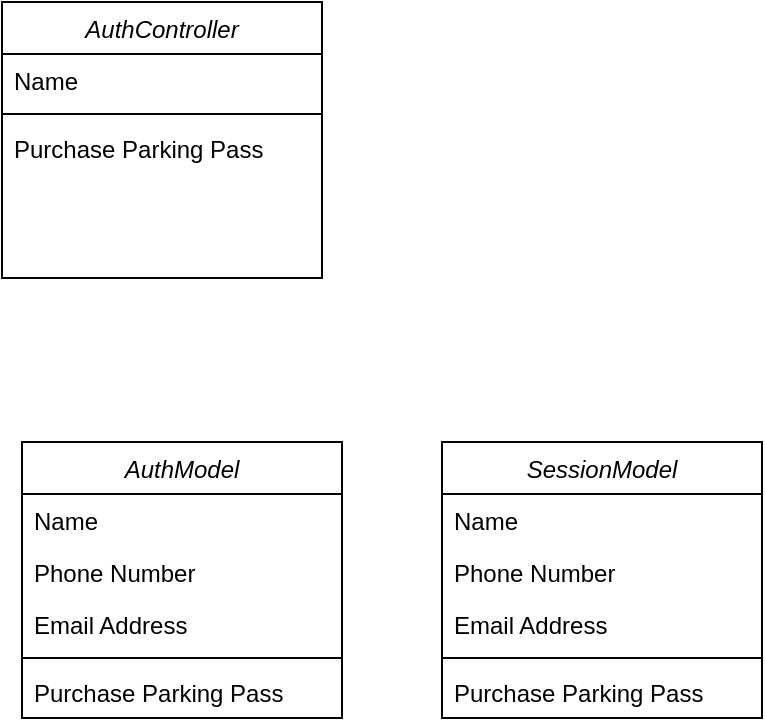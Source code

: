 <mxfile version="26.0.4">
  <diagram id="C5RBs43oDa-KdzZeNtuy" name="Page-1">
    <mxGraphModel dx="941" dy="644" grid="1" gridSize="10" guides="1" tooltips="1" connect="1" arrows="1" fold="1" page="1" pageScale="1" pageWidth="827" pageHeight="1169" math="0" shadow="0">
      <root>
        <mxCell id="WIyWlLk6GJQsqaUBKTNV-0" />
        <mxCell id="WIyWlLk6GJQsqaUBKTNV-1" parent="WIyWlLk6GJQsqaUBKTNV-0" />
        <mxCell id="v2rEaFF1zs0zZKj5N-vO-0" value="AuthController" style="swimlane;fontStyle=2;align=center;verticalAlign=top;childLayout=stackLayout;horizontal=1;startSize=26;horizontalStack=0;resizeParent=1;resizeLast=0;collapsible=1;marginBottom=0;rounded=0;shadow=0;strokeWidth=1;" vertex="1" parent="WIyWlLk6GJQsqaUBKTNV-1">
          <mxGeometry x="240" y="250" width="160" height="138" as="geometry">
            <mxRectangle x="230" y="140" width="160" height="26" as="alternateBounds" />
          </mxGeometry>
        </mxCell>
        <mxCell id="v2rEaFF1zs0zZKj5N-vO-1" value="Name" style="text;align=left;verticalAlign=top;spacingLeft=4;spacingRight=4;overflow=hidden;rotatable=0;points=[[0,0.5],[1,0.5]];portConstraint=eastwest;" vertex="1" parent="v2rEaFF1zs0zZKj5N-vO-0">
          <mxGeometry y="26" width="160" height="26" as="geometry" />
        </mxCell>
        <mxCell id="v2rEaFF1zs0zZKj5N-vO-4" value="" style="line;html=1;strokeWidth=1;align=left;verticalAlign=middle;spacingTop=-1;spacingLeft=3;spacingRight=3;rotatable=0;labelPosition=right;points=[];portConstraint=eastwest;" vertex="1" parent="v2rEaFF1zs0zZKj5N-vO-0">
          <mxGeometry y="52" width="160" height="8" as="geometry" />
        </mxCell>
        <mxCell id="v2rEaFF1zs0zZKj5N-vO-5" value="Purchase Parking Pass" style="text;align=left;verticalAlign=top;spacingLeft=4;spacingRight=4;overflow=hidden;rotatable=0;points=[[0,0.5],[1,0.5]];portConstraint=eastwest;" vertex="1" parent="v2rEaFF1zs0zZKj5N-vO-0">
          <mxGeometry y="60" width="160" height="26" as="geometry" />
        </mxCell>
        <mxCell id="v2rEaFF1zs0zZKj5N-vO-6" value="AuthModel" style="swimlane;fontStyle=2;align=center;verticalAlign=top;childLayout=stackLayout;horizontal=1;startSize=26;horizontalStack=0;resizeParent=1;resizeLast=0;collapsible=1;marginBottom=0;rounded=0;shadow=0;strokeWidth=1;" vertex="1" parent="WIyWlLk6GJQsqaUBKTNV-1">
          <mxGeometry x="250" y="470" width="160" height="138" as="geometry">
            <mxRectangle x="230" y="140" width="160" height="26" as="alternateBounds" />
          </mxGeometry>
        </mxCell>
        <mxCell id="v2rEaFF1zs0zZKj5N-vO-7" value="Name" style="text;align=left;verticalAlign=top;spacingLeft=4;spacingRight=4;overflow=hidden;rotatable=0;points=[[0,0.5],[1,0.5]];portConstraint=eastwest;" vertex="1" parent="v2rEaFF1zs0zZKj5N-vO-6">
          <mxGeometry y="26" width="160" height="26" as="geometry" />
        </mxCell>
        <mxCell id="v2rEaFF1zs0zZKj5N-vO-8" value="Phone Number" style="text;align=left;verticalAlign=top;spacingLeft=4;spacingRight=4;overflow=hidden;rotatable=0;points=[[0,0.5],[1,0.5]];portConstraint=eastwest;rounded=0;shadow=0;html=0;" vertex="1" parent="v2rEaFF1zs0zZKj5N-vO-6">
          <mxGeometry y="52" width="160" height="26" as="geometry" />
        </mxCell>
        <mxCell id="v2rEaFF1zs0zZKj5N-vO-9" value="Email Address" style="text;align=left;verticalAlign=top;spacingLeft=4;spacingRight=4;overflow=hidden;rotatable=0;points=[[0,0.5],[1,0.5]];portConstraint=eastwest;rounded=0;shadow=0;html=0;" vertex="1" parent="v2rEaFF1zs0zZKj5N-vO-6">
          <mxGeometry y="78" width="160" height="26" as="geometry" />
        </mxCell>
        <mxCell id="v2rEaFF1zs0zZKj5N-vO-10" value="" style="line;html=1;strokeWidth=1;align=left;verticalAlign=middle;spacingTop=-1;spacingLeft=3;spacingRight=3;rotatable=0;labelPosition=right;points=[];portConstraint=eastwest;" vertex="1" parent="v2rEaFF1zs0zZKj5N-vO-6">
          <mxGeometry y="104" width="160" height="8" as="geometry" />
        </mxCell>
        <mxCell id="v2rEaFF1zs0zZKj5N-vO-11" value="Purchase Parking Pass" style="text;align=left;verticalAlign=top;spacingLeft=4;spacingRight=4;overflow=hidden;rotatable=0;points=[[0,0.5],[1,0.5]];portConstraint=eastwest;" vertex="1" parent="v2rEaFF1zs0zZKj5N-vO-6">
          <mxGeometry y="112" width="160" height="26" as="geometry" />
        </mxCell>
        <mxCell id="v2rEaFF1zs0zZKj5N-vO-16" value="SessionModel" style="swimlane;fontStyle=2;align=center;verticalAlign=top;childLayout=stackLayout;horizontal=1;startSize=26;horizontalStack=0;resizeParent=1;resizeLast=0;collapsible=1;marginBottom=0;rounded=0;shadow=0;strokeWidth=1;" vertex="1" parent="WIyWlLk6GJQsqaUBKTNV-1">
          <mxGeometry x="460" y="470" width="160" height="138" as="geometry">
            <mxRectangle x="230" y="140" width="160" height="26" as="alternateBounds" />
          </mxGeometry>
        </mxCell>
        <mxCell id="v2rEaFF1zs0zZKj5N-vO-17" value="Name" style="text;align=left;verticalAlign=top;spacingLeft=4;spacingRight=4;overflow=hidden;rotatable=0;points=[[0,0.5],[1,0.5]];portConstraint=eastwest;" vertex="1" parent="v2rEaFF1zs0zZKj5N-vO-16">
          <mxGeometry y="26" width="160" height="26" as="geometry" />
        </mxCell>
        <mxCell id="v2rEaFF1zs0zZKj5N-vO-18" value="Phone Number" style="text;align=left;verticalAlign=top;spacingLeft=4;spacingRight=4;overflow=hidden;rotatable=0;points=[[0,0.5],[1,0.5]];portConstraint=eastwest;rounded=0;shadow=0;html=0;" vertex="1" parent="v2rEaFF1zs0zZKj5N-vO-16">
          <mxGeometry y="52" width="160" height="26" as="geometry" />
        </mxCell>
        <mxCell id="v2rEaFF1zs0zZKj5N-vO-19" value="Email Address" style="text;align=left;verticalAlign=top;spacingLeft=4;spacingRight=4;overflow=hidden;rotatable=0;points=[[0,0.5],[1,0.5]];portConstraint=eastwest;rounded=0;shadow=0;html=0;" vertex="1" parent="v2rEaFF1zs0zZKj5N-vO-16">
          <mxGeometry y="78" width="160" height="26" as="geometry" />
        </mxCell>
        <mxCell id="v2rEaFF1zs0zZKj5N-vO-20" value="" style="line;html=1;strokeWidth=1;align=left;verticalAlign=middle;spacingTop=-1;spacingLeft=3;spacingRight=3;rotatable=0;labelPosition=right;points=[];portConstraint=eastwest;" vertex="1" parent="v2rEaFF1zs0zZKj5N-vO-16">
          <mxGeometry y="104" width="160" height="8" as="geometry" />
        </mxCell>
        <mxCell id="v2rEaFF1zs0zZKj5N-vO-21" value="Purchase Parking Pass" style="text;align=left;verticalAlign=top;spacingLeft=4;spacingRight=4;overflow=hidden;rotatable=0;points=[[0,0.5],[1,0.5]];portConstraint=eastwest;" vertex="1" parent="v2rEaFF1zs0zZKj5N-vO-16">
          <mxGeometry y="112" width="160" height="26" as="geometry" />
        </mxCell>
      </root>
    </mxGraphModel>
  </diagram>
</mxfile>
